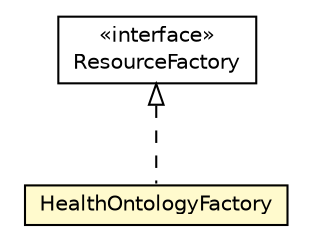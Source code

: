 #!/usr/local/bin/dot
#
# Class diagram 
# Generated by UMLGraph version R5_6-24-gf6e263 (http://www.umlgraph.org/)
#

digraph G {
	edge [fontname="Helvetica",fontsize=10,labelfontname="Helvetica",labelfontsize=10];
	node [fontname="Helvetica",fontsize=10,shape=plaintext];
	nodesep=0.25;
	ranksep=0.5;
	// org.universAAL.middleware.rdf.ResourceFactory
	c4419151 [label=<<table title="org.universAAL.middleware.rdf.ResourceFactory" border="0" cellborder="1" cellspacing="0" cellpadding="2" port="p" href="../../middleware/rdf/ResourceFactory.html">
		<tr><td><table border="0" cellspacing="0" cellpadding="1">
<tr><td align="center" balign="center"> &#171;interface&#187; </td></tr>
<tr><td align="center" balign="center"> ResourceFactory </td></tr>
		</table></td></tr>
		</table>>, URL="../../middleware/rdf/ResourceFactory.html", fontname="Helvetica", fontcolor="black", fontsize=10.0];
	// org.universAAL.ontology.health.HealthOntologyFactory
	c4420156 [label=<<table title="org.universAAL.ontology.health.HealthOntologyFactory" border="0" cellborder="1" cellspacing="0" cellpadding="2" port="p" bgcolor="lemonChiffon" href="./HealthOntologyFactory.html">
		<tr><td><table border="0" cellspacing="0" cellpadding="1">
<tr><td align="center" balign="center"> HealthOntologyFactory </td></tr>
		</table></td></tr>
		</table>>, URL="./HealthOntologyFactory.html", fontname="Helvetica", fontcolor="black", fontsize=10.0];
	//org.universAAL.ontology.health.HealthOntologyFactory implements org.universAAL.middleware.rdf.ResourceFactory
	c4419151:p -> c4420156:p [dir=back,arrowtail=empty,style=dashed];
}

